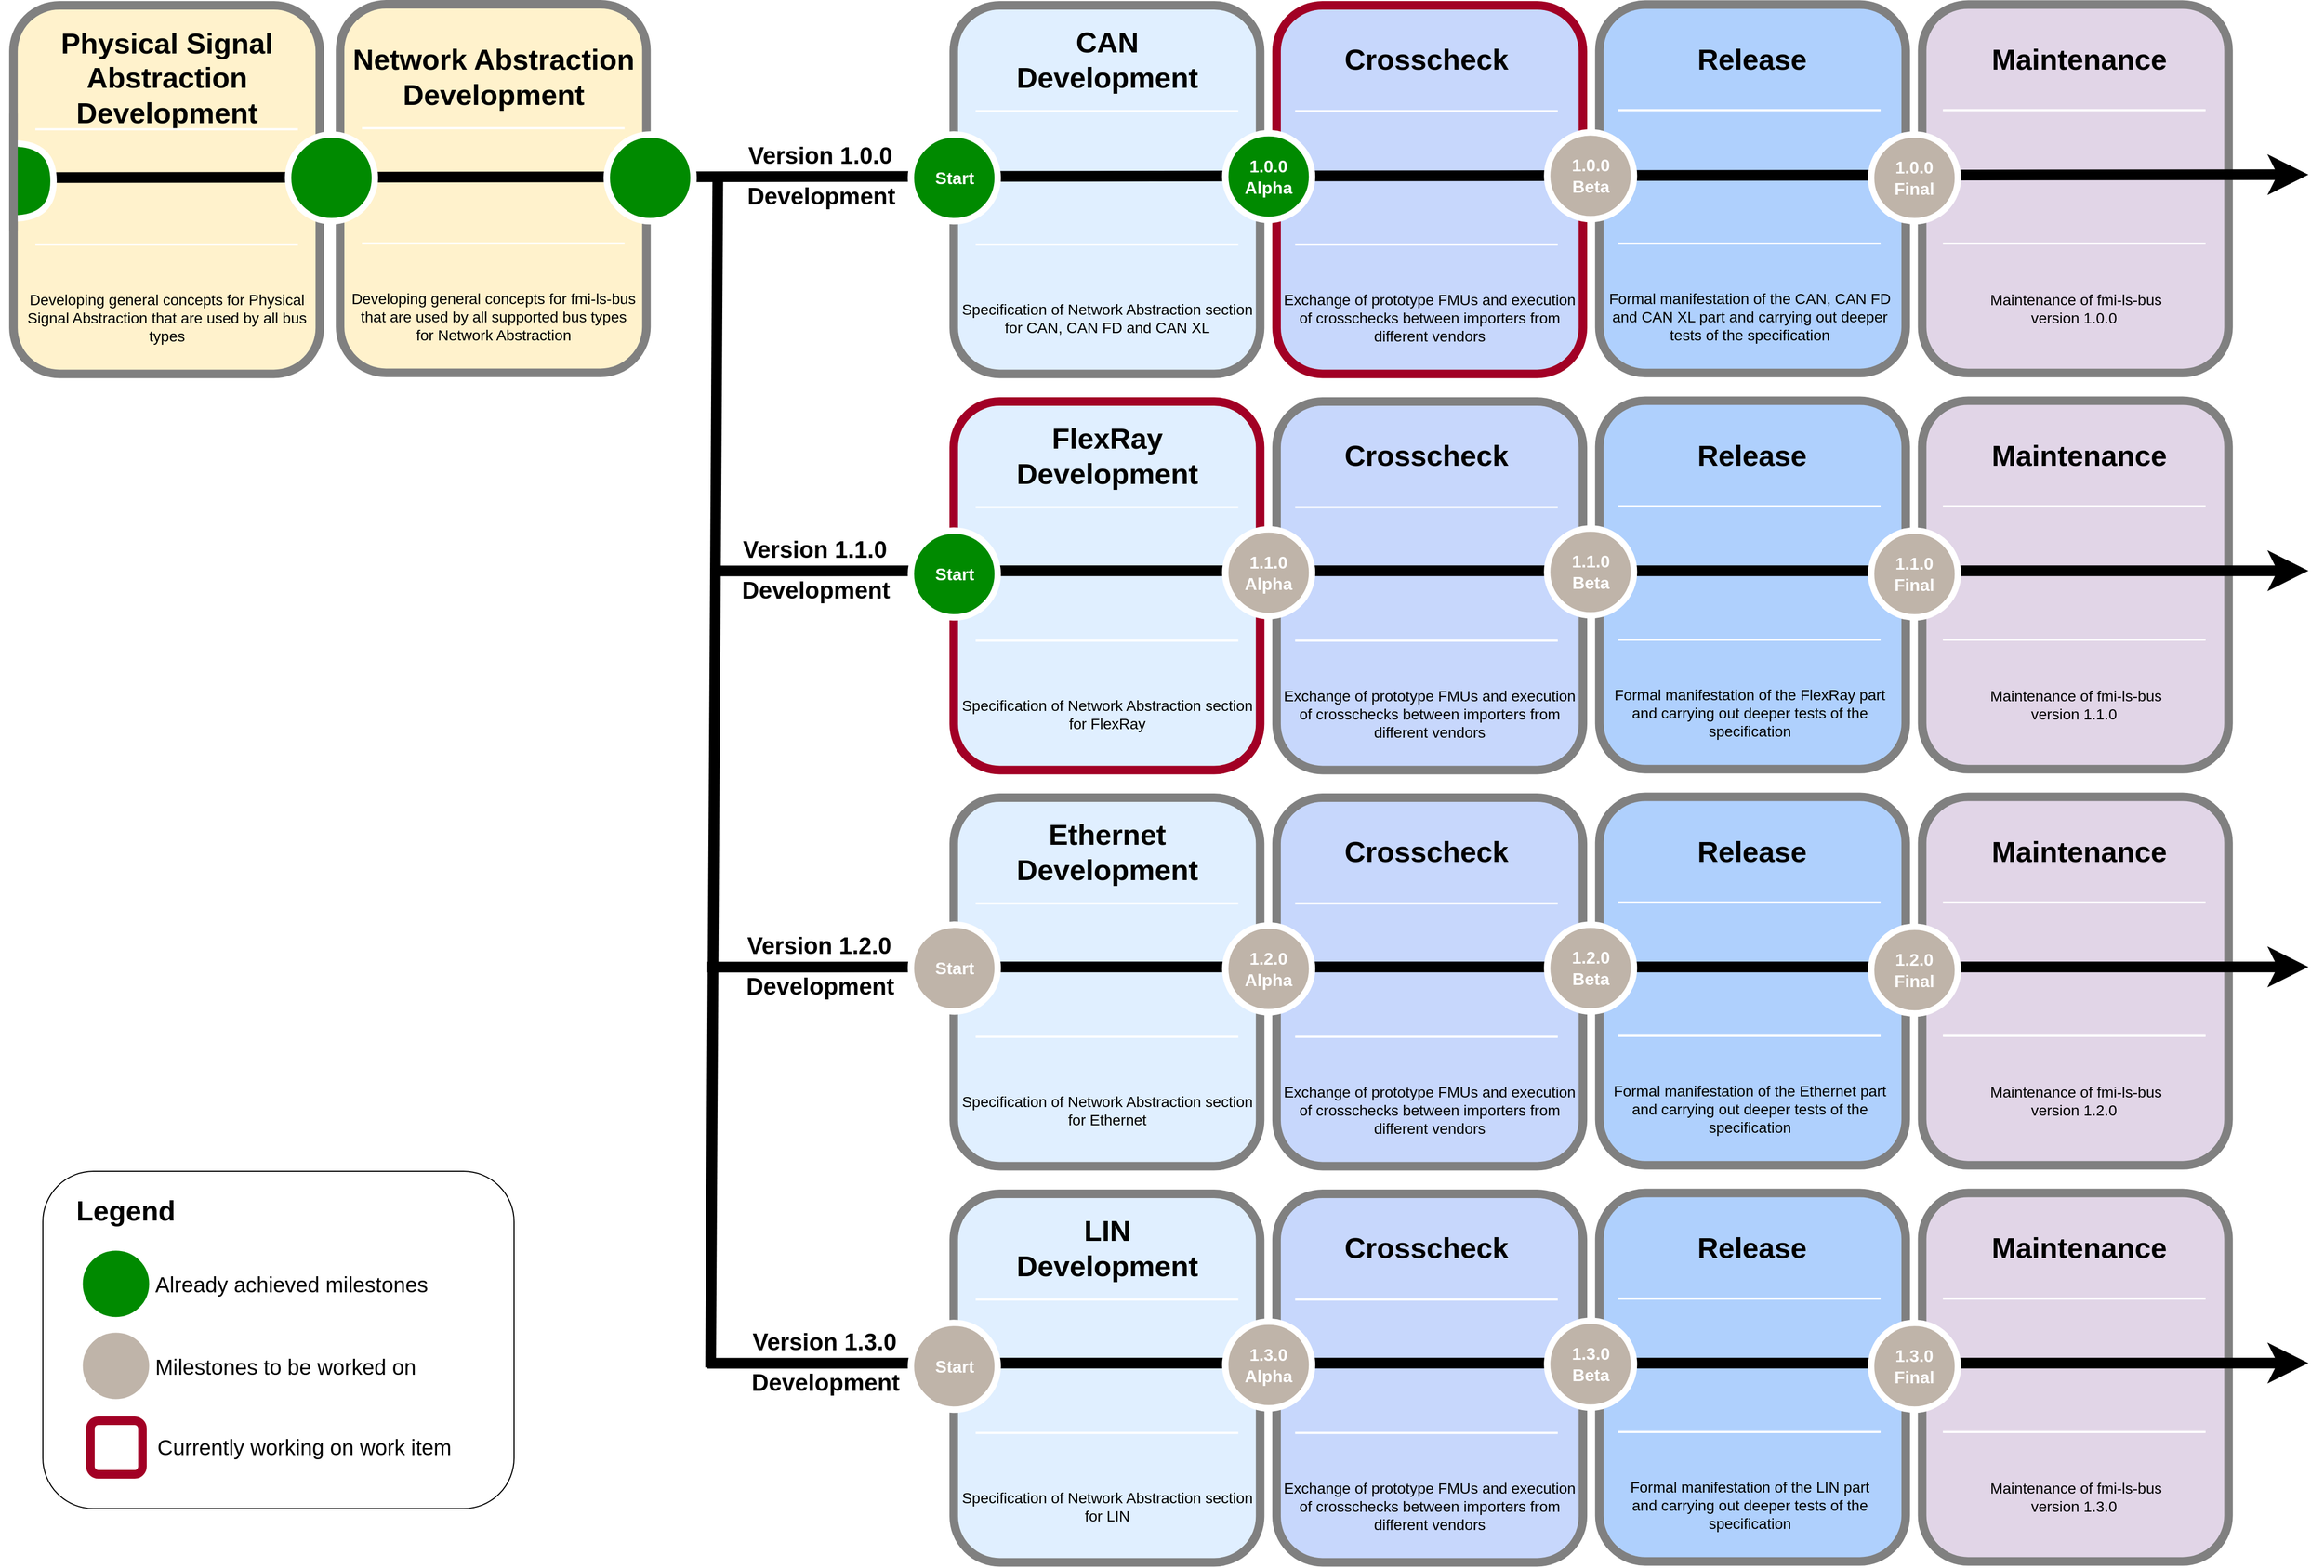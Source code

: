 <mxfile version="24.4.9" type="device">
  <diagram name="Page-1" id="12e1b939-464a-85fe-373e-61e167be1490">
    <mxGraphModel dx="4374" dy="-1969" grid="1" gridSize="10" guides="1" tooltips="1" connect="1" arrows="1" fold="1" page="1" pageScale="1.5" pageWidth="1169" pageHeight="826" background="none" math="0" shadow="0">
      <root>
        <mxCell id="0" />
        <mxCell id="1" parent="0" />
        <mxCell id="0wXpgQOcifH-zRp5SmHq-399" value="" style="endArrow=none;html=1;rounded=0;strokeWidth=10;endFill=0;" parent="1" edge="1">
          <mxGeometry relative="1" as="geometry">
            <mxPoint x="-1206.45" y="4133.2" as="sourcePoint" />
            <mxPoint x="-1199.76" y="3023.2" as="targetPoint" />
          </mxGeometry>
        </mxCell>
        <mxCell id="0wXpgQOcifH-zRp5SmHq-400" value="" style="whiteSpace=wrap;html=1;rounded=1;shadow=0;strokeWidth=8;fontSize=20;align=center;fillColor=#FFF2CC;strokeColor=#808080;container=0;" parent="1" vertex="1">
          <mxGeometry x="-1552.452" y="2860.0" width="286.085" height="344.2" as="geometry" />
        </mxCell>
        <mxCell id="0wXpgQOcifH-zRp5SmHq-401" value="Network Abstraction&lt;br&gt;Development" style="text;html=1;strokeColor=none;fillColor=none;align=center;verticalAlign=middle;whiteSpace=wrap;rounded=0;shadow=0;fontSize=27;fontColor=#000000;fontStyle=1;container=0;" parent="1" vertex="1">
          <mxGeometry x="-1552.452" y="2893.012" width="286.087" height="70.807" as="geometry" />
        </mxCell>
        <mxCell id="0wXpgQOcifH-zRp5SmHq-402" value="Developing general concepts for fmi-ls-bus that are used by all supported bus types for&amp;nbsp;Network Abstraction" style="text;html=1;strokeColor=none;fillColor=none;align=center;verticalAlign=middle;whiteSpace=wrap;rounded=0;shadow=0;fontSize=14;fontColor=#000000;container=0;" parent="1" vertex="1">
          <mxGeometry x="-1552.452" y="3116.149" width="286.085" height="72.042" as="geometry" />
        </mxCell>
        <mxCell id="0wXpgQOcifH-zRp5SmHq-403" value="" style="line;strokeWidth=2;html=1;rounded=0;shadow=0;fontSize=27;align=center;fillColor=none;strokeColor=#FFFFFF;container=0;" parent="1" vertex="1">
          <mxGeometry x="-1532.017" y="2971.704" width="245.216" height="8.005" as="geometry" />
        </mxCell>
        <mxCell id="0wXpgQOcifH-zRp5SmHq-404" value="" style="line;strokeWidth=2;html=1;rounded=0;shadow=0;fontSize=27;align=center;fillColor=none;strokeColor=#FFFFFF;container=0;" parent="1" vertex="1">
          <mxGeometry x="-1532.017" y="3079.33" width="245.216" height="8.005" as="geometry" />
        </mxCell>
        <mxCell id="0wXpgQOcifH-zRp5SmHq-492" value="" style="group" parent="1" vertex="1" connectable="0">
          <mxGeometry x="-1183.45" y="2987.2" width="160" height="68" as="geometry" />
        </mxCell>
        <mxCell id="0wXpgQOcifH-zRp5SmHq-493" value="Version 1.0.0" style="text;html=1;align=center;verticalAlign=middle;whiteSpace=wrap;rounded=0;fontSize=22;fontStyle=1" parent="0wXpgQOcifH-zRp5SmHq-492" vertex="1">
          <mxGeometry x="-0.5" width="160" height="30" as="geometry" />
        </mxCell>
        <mxCell id="0wXpgQOcifH-zRp5SmHq-494" value="Development" style="text;html=1;align=center;verticalAlign=middle;whiteSpace=wrap;rounded=0;fontSize=22;fontStyle=1" parent="0wXpgQOcifH-zRp5SmHq-492" vertex="1">
          <mxGeometry y="38" width="160" height="30" as="geometry" />
        </mxCell>
        <mxCell id="0wXpgQOcifH-zRp5SmHq-495" value="" style="group" parent="1" vertex="1" connectable="0">
          <mxGeometry x="-1185.45" y="4095.2" width="160" height="68" as="geometry" />
        </mxCell>
        <mxCell id="0wXpgQOcifH-zRp5SmHq-496" value="Version 1.3.0" style="text;html=1;align=center;verticalAlign=middle;whiteSpace=wrap;rounded=0;fontSize=22;fontStyle=1" parent="0wXpgQOcifH-zRp5SmHq-495" vertex="1">
          <mxGeometry x="5" width="160" height="30" as="geometry" />
        </mxCell>
        <mxCell id="0wXpgQOcifH-zRp5SmHq-497" value="Development" style="text;html=1;align=center;verticalAlign=middle;whiteSpace=wrap;rounded=0;fontSize=22;fontStyle=1" parent="0wXpgQOcifH-zRp5SmHq-495" vertex="1">
          <mxGeometry x="6" y="38" width="160" height="30" as="geometry" />
        </mxCell>
        <mxCell id="0wXpgQOcifH-zRp5SmHq-498" value="" style="whiteSpace=wrap;html=1;rounded=1;shadow=0;strokeWidth=8;fontSize=20;align=center;fillColor=#FFF2CC;strokeColor=#808080;container=0;" parent="1" vertex="1">
          <mxGeometry x="-1857.452" y="2861.0" width="286.085" height="344.2" as="geometry" />
        </mxCell>
        <mxCell id="0wXpgQOcifH-zRp5SmHq-499" value="Physical Signal Abstraction Development" style="text;html=1;strokeColor=none;fillColor=none;align=center;verticalAlign=middle;whiteSpace=wrap;rounded=0;shadow=0;fontSize=27;fontColor=#000000;fontStyle=1;container=0;" parent="1" vertex="1">
          <mxGeometry x="-1857.452" y="2894.012" width="286.087" height="70.807" as="geometry" />
        </mxCell>
        <mxCell id="0wXpgQOcifH-zRp5SmHq-500" value="Developing general concepts for Physical Signal Abstraction that are used by all bus types" style="text;html=1;strokeColor=none;fillColor=none;align=center;verticalAlign=middle;whiteSpace=wrap;rounded=0;shadow=0;fontSize=14;fontColor=#000000;container=0;" parent="1" vertex="1">
          <mxGeometry x="-1857.452" y="3117.149" width="286.085" height="72.042" as="geometry" />
        </mxCell>
        <mxCell id="0wXpgQOcifH-zRp5SmHq-501" value="" style="line;strokeWidth=2;html=1;rounded=0;shadow=0;fontSize=27;align=center;fillColor=none;strokeColor=#FFFFFF;container=0;" parent="1" vertex="1">
          <mxGeometry x="-1837.017" y="2972.704" width="245.216" height="8.005" as="geometry" />
        </mxCell>
        <mxCell id="0wXpgQOcifH-zRp5SmHq-502" value="" style="line;strokeWidth=2;html=1;rounded=0;shadow=0;fontSize=27;align=center;fillColor=none;strokeColor=#FFFFFF;container=0;" parent="1" vertex="1">
          <mxGeometry x="-1837.017" y="3080.33" width="245.216" height="8.005" as="geometry" />
        </mxCell>
        <mxCell id="0wXpgQOcifH-zRp5SmHq-504" value="" style="whiteSpace=wrap;html=1;rounded=1;shadow=0;strokeWidth=8;fontSize=20;align=center;fillColor=#afd0fd;strokeColor=#808080;container=0;" parent="1" vertex="1">
          <mxGeometry x="-376.631" y="2860.2" width="286.085" height="344.2" as="geometry" />
        </mxCell>
        <mxCell id="0wXpgQOcifH-zRp5SmHq-505" value="" style="whiteSpace=wrap;html=1;rounded=1;shadow=0;strokeWidth=8;fontSize=20;align=center;fillColor=#C7D7FC;strokeColor=#A20025;container=0;" parent="1" vertex="1">
          <mxGeometry x="-678.041" y="2861.0" width="286.085" height="344.2" as="geometry" />
        </mxCell>
        <mxCell id="0wXpgQOcifH-zRp5SmHq-506" value="" style="whiteSpace=wrap;html=1;rounded=1;shadow=0;strokeWidth=8;fontSize=20;align=center;fillColor=#e0efff;strokeColor=#808080;container=0;" parent="1" vertex="1">
          <mxGeometry x="-979.452" y="2861.0" width="286.085" height="344.2" as="geometry" />
        </mxCell>
        <mxCell id="0wXpgQOcifH-zRp5SmHq-507" value="CAN&lt;br&gt;Development" style="text;html=1;strokeColor=none;fillColor=none;align=center;verticalAlign=middle;whiteSpace=wrap;rounded=0;shadow=0;fontSize=27;fontColor=#000000;fontStyle=1;container=0;" parent="1" vertex="1">
          <mxGeometry x="-979.452" y="2877.012" width="286.087" height="70.807" as="geometry" />
        </mxCell>
        <mxCell id="0wXpgQOcifH-zRp5SmHq-508" value="Specification of Network Abstraction section&lt;br&gt;for CAN, CAN FD and CAN XL" style="text;html=1;strokeColor=none;fillColor=none;align=center;verticalAlign=middle;whiteSpace=wrap;rounded=0;shadow=0;fontSize=14;fontColor=#000000;container=0;" parent="1" vertex="1">
          <mxGeometry x="-979.452" y="3117.149" width="286.085" height="72.042" as="geometry" />
        </mxCell>
        <mxCell id="0wXpgQOcifH-zRp5SmHq-509" value="" style="line;strokeWidth=2;html=1;rounded=0;shadow=0;fontSize=27;align=center;fillColor=none;strokeColor=#FFFFFF;container=0;" parent="1" vertex="1">
          <mxGeometry x="-959.018" y="2955.704" width="245.216" height="8.005" as="geometry" />
        </mxCell>
        <mxCell id="0wXpgQOcifH-zRp5SmHq-510" value="" style="line;strokeWidth=2;html=1;rounded=0;shadow=0;fontSize=27;align=center;fillColor=none;strokeColor=#FFFFFF;container=0;" parent="1" vertex="1">
          <mxGeometry x="-959.018" y="3080.33" width="245.216" height="8.005" as="geometry" />
        </mxCell>
        <mxCell id="0wXpgQOcifH-zRp5SmHq-511" value="Crosscheck" style="text;html=1;strokeColor=none;fillColor=none;align=center;verticalAlign=middle;whiteSpace=wrap;rounded=0;shadow=0;fontSize=27;fontColor=#000000;fontStyle=1;container=0;" parent="1" vertex="1">
          <mxGeometry x="-681.11" y="2877.012" width="286.087" height="70.807" as="geometry" />
        </mxCell>
        <mxCell id="0wXpgQOcifH-zRp5SmHq-512" value="Exchange of prototype FMUs and execution of crosschecks between importers from different vendors" style="text;html=1;strokeColor=none;fillColor=none;align=center;verticalAlign=middle;whiteSpace=wrap;rounded=0;shadow=0;fontSize=14;fontColor=#000000;container=0;" parent="1" vertex="1">
          <mxGeometry x="-678.085" y="3117.149" width="286.085" height="72.042" as="geometry" />
        </mxCell>
        <mxCell id="0wXpgQOcifH-zRp5SmHq-513" value="" style="line;strokeWidth=2;html=1;rounded=0;shadow=0;fontSize=27;align=center;fillColor=none;strokeColor=#FFFFFF;container=0;" parent="1" vertex="1">
          <mxGeometry x="-660.672" y="2955.704" width="245.216" height="8.005" as="geometry" />
        </mxCell>
        <mxCell id="0wXpgQOcifH-zRp5SmHq-514" value="" style="line;strokeWidth=2;html=1;rounded=0;shadow=0;fontSize=27;align=center;fillColor=none;strokeColor=#FFFFFF;container=0;" parent="1" vertex="1">
          <mxGeometry x="-660.672" y="3080.33" width="245.216" height="8.005" as="geometry" />
        </mxCell>
        <mxCell id="0wXpgQOcifH-zRp5SmHq-515" value="Release" style="text;html=1;strokeColor=none;fillColor=none;align=center;verticalAlign=middle;whiteSpace=wrap;rounded=0;shadow=0;fontSize=27;fontColor=#000000;fontStyle=1;container=0;" parent="1" vertex="1">
          <mxGeometry x="-376.634" y="2876.212" width="286.087" height="71.607" as="geometry" />
        </mxCell>
        <mxCell id="0wXpgQOcifH-zRp5SmHq-516" value="Formal manifestation of the CAN, CAN FD and CAN XL part and carrying out deeper tests of the specification" style="text;html=1;strokeColor=none;fillColor=none;align=center;verticalAlign=middle;whiteSpace=wrap;rounded=0;shadow=0;fontSize=14;fontColor=#000000;container=0;" parent="1" vertex="1">
          <mxGeometry x="-378.674" y="3116.348" width="286.085" height="72.042" as="geometry" />
        </mxCell>
        <mxCell id="0wXpgQOcifH-zRp5SmHq-517" value="" style="line;strokeWidth=2;html=1;rounded=0;shadow=0;fontSize=27;align=center;fillColor=none;strokeColor=#FFFFFF;container=0;" parent="1" vertex="1">
          <mxGeometry x="-359.261" y="2954.904" width="245.216" height="8.005" as="geometry" />
        </mxCell>
        <mxCell id="0wXpgQOcifH-zRp5SmHq-518" value="" style="line;strokeWidth=2;html=1;rounded=0;shadow=0;fontSize=27;align=center;fillColor=none;strokeColor=#FFFFFF;container=0;" parent="1" vertex="1">
          <mxGeometry x="-359.261" y="3079.53" width="245.216" height="8.005" as="geometry" />
        </mxCell>
        <mxCell id="0wXpgQOcifH-zRp5SmHq-519" value="Maintenance of fmi-ls-bus version 1.0.0&amp;nbsp;" style="text;html=1;strokeColor=none;fillColor=none;align=center;verticalAlign=middle;whiteSpace=wrap;rounded=0;shadow=0;fontSize=14;fontColor=#000000;container=0;" parent="1" vertex="1">
          <mxGeometry x="1.787" y="3117.149" width="71.638" height="72.042" as="geometry" />
        </mxCell>
        <mxCell id="0wXpgQOcifH-zRp5SmHq-520" value="" style="whiteSpace=wrap;html=1;rounded=1;shadow=0;strokeWidth=8;fontSize=20;align=center;fillColor=#e1d5e7;strokeColor=#808080;container=0;" parent="1" vertex="1">
          <mxGeometry x="-75.22" y="2860.2" width="286.085" height="344.2" as="geometry" />
        </mxCell>
        <mxCell id="0wXpgQOcifH-zRp5SmHq-521" value="Maintenance" style="text;html=1;strokeColor=none;fillColor=none;align=center;verticalAlign=middle;whiteSpace=wrap;rounded=0;shadow=0;fontSize=27;fontColor=#000000;fontStyle=1;container=0;" parent="1" vertex="1">
          <mxGeometry x="23.544" y="2876.212" width="95.362" height="71.607" as="geometry" />
        </mxCell>
        <mxCell id="0wXpgQOcifH-zRp5SmHq-522" value="" style="line;strokeWidth=2;html=1;rounded=0;shadow=0;fontSize=27;align=center;fillColor=none;strokeColor=#FFFFFF;container=0;" parent="1" vertex="1">
          <mxGeometry x="-55.807" y="2954.904" width="245.216" height="8.005" as="geometry" />
        </mxCell>
        <mxCell id="0wXpgQOcifH-zRp5SmHq-523" value="" style="line;strokeWidth=2;html=1;rounded=0;shadow=0;fontSize=27;align=center;fillColor=none;strokeColor=#FFFFFF;container=0;" parent="1" vertex="1">
          <mxGeometry x="-55.807" y="3079.53" width="245.216" height="8.005" as="geometry" />
        </mxCell>
        <mxCell id="0wXpgQOcifH-zRp5SmHq-524" value="Maintenance of fmi-ls-bus &lt;br&gt;version 1.0.0&amp;nbsp;" style="text;html=1;strokeColor=none;fillColor=none;align=center;verticalAlign=middle;whiteSpace=wrap;rounded=0;shadow=0;fontSize=14;fontColor=#000000;container=0;" parent="1" vertex="1">
          <mxGeometry x="-65.002" y="3108.344" width="266.969" height="72.042" as="geometry" />
        </mxCell>
        <mxCell id="0wXpgQOcifH-zRp5SmHq-525" value="" style="endArrow=classic;html=1;rounded=0;strokeWidth=10;exitX=0.007;exitY=0.456;exitDx=0;exitDy=0;exitPerimeter=0;" parent="1" source="0wXpgQOcifH-zRp5SmHq-534" edge="1">
          <mxGeometry relative="1" as="geometry">
            <mxPoint x="-1236.95" y="3019.081" as="sourcePoint" />
            <mxPoint x="285.43" y="3019.081" as="targetPoint" />
          </mxGeometry>
        </mxCell>
        <mxCell id="0wXpgQOcifH-zRp5SmHq-526" value="1.0.0&lt;br style=&quot;font-size: 16px;&quot;&gt;Beta" style="ellipse;whiteSpace=wrap;html=1;rounded=0;shadow=0;strokeWidth=6;fontSize=16;align=center;fillColor=#BFB4A9;strokeColor=#FFFFFF;fontColor=#FFFFFF;gradientColor=none;fontStyle=1;container=0;" parent="1" vertex="1">
          <mxGeometry x="-425.38" y="2979.68" width="81.048" height="81.048" as="geometry" />
        </mxCell>
        <mxCell id="0wXpgQOcifH-zRp5SmHq-527" value="1.0.0&lt;br style=&quot;font-size: 16px;&quot;&gt;Alpha" style="ellipse;whiteSpace=wrap;html=1;rounded=0;shadow=0;strokeWidth=6;fontSize=16;align=center;fillColor=#008A00;strokeColor=#FFFFFF;fontColor=#ffffff;fontStyle=1;container=0;" parent="1" vertex="1">
          <mxGeometry x="-725.927" y="2980.359" width="81.048" height="81.048" as="geometry" />
        </mxCell>
        <mxCell id="0wXpgQOcifH-zRp5SmHq-528" value="1.0.0&lt;br style=&quot;font-size: 16px;&quot;&gt;Final" style="ellipse;whiteSpace=wrap;html=1;rounded=0;shadow=0;strokeWidth=6;fontSize=16;align=center;fillColor=#BFB4A9;strokeColor=#FFFFFF;fontColor=#FFFFFF;gradientColor=none;fontStyle=1;container=0;" parent="1" vertex="1">
          <mxGeometry x="-122.874" y="2981.576" width="81.048" height="81.048" as="geometry" />
        </mxCell>
        <mxCell id="0wXpgQOcifH-zRp5SmHq-529" value="" style="ellipse;whiteSpace=wrap;html=1;rounded=0;shadow=0;strokeWidth=6;fontSize=14;align=center;fillColor=#008A00;strokeColor=#FFFFFF;fontColor=#FFFFFF;container=0;" parent="1" vertex="1">
          <mxGeometry x="-1303.45" y="2981.575" width="81.048" height="81.048" as="geometry" />
        </mxCell>
        <mxCell id="0wXpgQOcifH-zRp5SmHq-530" value="Start" style="ellipse;whiteSpace=wrap;html=1;rounded=0;shadow=0;strokeWidth=6;fontSize=16;align=center;fillColor=#008A00;strokeColor=#FFFFFF;fontColor=#FFFFFF;container=0;fontStyle=1" parent="1" vertex="1">
          <mxGeometry x="-1019.45" y="2981.575" width="81.048" height="81.048" as="geometry" />
        </mxCell>
        <mxCell id="0wXpgQOcifH-zRp5SmHq-406" value="" style="whiteSpace=wrap;html=1;rounded=1;shadow=0;strokeWidth=8;fontSize=20;align=center;fillColor=#afd0fd;strokeColor=#808080;container=0;" parent="1" vertex="1">
          <mxGeometry x="-376.631" y="3230.2" width="286.085" height="344.2" as="geometry" />
        </mxCell>
        <mxCell id="0wXpgQOcifH-zRp5SmHq-407" value="" style="whiteSpace=wrap;html=1;rounded=1;shadow=0;strokeWidth=8;fontSize=20;align=center;fillColor=#C7D7FC;strokeColor=#808080;container=0;" parent="1" vertex="1">
          <mxGeometry x="-678.041" y="3231.0" width="286.085" height="344.2" as="geometry" />
        </mxCell>
        <mxCell id="0wXpgQOcifH-zRp5SmHq-408" value="" style="whiteSpace=wrap;html=1;rounded=1;shadow=0;strokeWidth=8;fontSize=20;align=center;fillColor=#e0efff;strokeColor=#A20025;container=0;" parent="1" vertex="1">
          <mxGeometry x="-979.452" y="3231.0" width="286.085" height="344.2" as="geometry" />
        </mxCell>
        <mxCell id="0wXpgQOcifH-zRp5SmHq-409" value="FlexRay&lt;br&gt;Development" style="text;html=1;strokeColor=none;fillColor=none;align=center;verticalAlign=middle;whiteSpace=wrap;rounded=0;shadow=0;fontSize=27;fontColor=#000000;fontStyle=1;container=0;" parent="1" vertex="1">
          <mxGeometry x="-979.452" y="3247.012" width="286.087" height="70.807" as="geometry" />
        </mxCell>
        <mxCell id="0wXpgQOcifH-zRp5SmHq-410" value="Specification of Network Abstraction section&lt;br&gt;for FlexRay" style="text;html=1;strokeColor=none;fillColor=none;align=center;verticalAlign=middle;whiteSpace=wrap;rounded=0;shadow=0;fontSize=14;fontColor=#000000;container=0;" parent="1" vertex="1">
          <mxGeometry x="-979.452" y="3487.149" width="286.085" height="72.042" as="geometry" />
        </mxCell>
        <mxCell id="0wXpgQOcifH-zRp5SmHq-411" value="" style="line;strokeWidth=2;html=1;rounded=0;shadow=0;fontSize=27;align=center;fillColor=none;strokeColor=#FFFFFF;container=0;" parent="1" vertex="1">
          <mxGeometry x="-959.018" y="3325.704" width="245.216" height="8.005" as="geometry" />
        </mxCell>
        <mxCell id="0wXpgQOcifH-zRp5SmHq-412" value="" style="line;strokeWidth=2;html=1;rounded=0;shadow=0;fontSize=27;align=center;fillColor=none;strokeColor=#FFFFFF;container=0;" parent="1" vertex="1">
          <mxGeometry x="-959.018" y="3450.33" width="245.216" height="8.005" as="geometry" />
        </mxCell>
        <mxCell id="0wXpgQOcifH-zRp5SmHq-413" value="Crosscheck" style="text;html=1;strokeColor=none;fillColor=none;align=center;verticalAlign=middle;whiteSpace=wrap;rounded=0;shadow=0;fontSize=27;fontColor=#000000;fontStyle=1;container=0;" parent="1" vertex="1">
          <mxGeometry x="-681.11" y="3247.012" width="286.087" height="70.807" as="geometry" />
        </mxCell>
        <mxCell id="0wXpgQOcifH-zRp5SmHq-414" value="Exchange of prototype FMUs and execution of crosschecks between importers from different vendors" style="text;html=1;strokeColor=none;fillColor=none;align=center;verticalAlign=middle;whiteSpace=wrap;rounded=0;shadow=0;fontSize=14;fontColor=#000000;container=0;" parent="1" vertex="1">
          <mxGeometry x="-678.085" y="3487.149" width="286.085" height="72.042" as="geometry" />
        </mxCell>
        <mxCell id="0wXpgQOcifH-zRp5SmHq-415" value="" style="line;strokeWidth=2;html=1;rounded=0;shadow=0;fontSize=27;align=center;fillColor=none;strokeColor=#FFFFFF;container=0;" parent="1" vertex="1">
          <mxGeometry x="-660.672" y="3325.704" width="245.216" height="8.005" as="geometry" />
        </mxCell>
        <mxCell id="0wXpgQOcifH-zRp5SmHq-416" value="" style="line;strokeWidth=2;html=1;rounded=0;shadow=0;fontSize=27;align=center;fillColor=none;strokeColor=#FFFFFF;container=0;" parent="1" vertex="1">
          <mxGeometry x="-660.672" y="3450.33" width="245.216" height="8.005" as="geometry" />
        </mxCell>
        <mxCell id="0wXpgQOcifH-zRp5SmHq-417" value="Release" style="text;html=1;strokeColor=none;fillColor=none;align=center;verticalAlign=middle;whiteSpace=wrap;rounded=0;shadow=0;fontSize=27;fontColor=#000000;fontStyle=1;container=0;" parent="1" vertex="1">
          <mxGeometry x="-376.634" y="3246.212" width="286.087" height="71.607" as="geometry" />
        </mxCell>
        <mxCell id="0wXpgQOcifH-zRp5SmHq-418" value="Formal manifestation of the FlexRay part&lt;br&gt;and carrying out deeper tests of the specification" style="text;html=1;strokeColor=none;fillColor=none;align=center;verticalAlign=middle;whiteSpace=wrap;rounded=0;shadow=0;fontSize=14;fontColor=#000000;container=0;" parent="1" vertex="1">
          <mxGeometry x="-378.674" y="3486.348" width="286.085" height="72.042" as="geometry" />
        </mxCell>
        <mxCell id="0wXpgQOcifH-zRp5SmHq-419" value="" style="line;strokeWidth=2;html=1;rounded=0;shadow=0;fontSize=27;align=center;fillColor=none;strokeColor=#FFFFFF;container=0;" parent="1" vertex="1">
          <mxGeometry x="-359.261" y="3324.904" width="245.216" height="8.005" as="geometry" />
        </mxCell>
        <mxCell id="0wXpgQOcifH-zRp5SmHq-420" value="" style="line;strokeWidth=2;html=1;rounded=0;shadow=0;fontSize=27;align=center;fillColor=none;strokeColor=#FFFFFF;container=0;" parent="1" vertex="1">
          <mxGeometry x="-359.261" y="3449.53" width="245.216" height="8.005" as="geometry" />
        </mxCell>
        <mxCell id="0wXpgQOcifH-zRp5SmHq-421" value="Maintenance of fmi-ls-bus version 1.0.0&amp;nbsp;" style="text;html=1;strokeColor=none;fillColor=none;align=center;verticalAlign=middle;whiteSpace=wrap;rounded=0;shadow=0;fontSize=14;fontColor=#000000;container=0;" parent="1" vertex="1">
          <mxGeometry x="1.787" y="3487.149" width="71.638" height="72.042" as="geometry" />
        </mxCell>
        <mxCell id="0wXpgQOcifH-zRp5SmHq-422" value="" style="whiteSpace=wrap;html=1;rounded=1;shadow=0;strokeWidth=8;fontSize=20;align=center;fillColor=#e1d5e7;strokeColor=#808080;container=0;" parent="1" vertex="1">
          <mxGeometry x="-75.22" y="3230.2" width="286.085" height="344.2" as="geometry" />
        </mxCell>
        <mxCell id="0wXpgQOcifH-zRp5SmHq-423" value="Maintenance" style="text;html=1;strokeColor=none;fillColor=none;align=center;verticalAlign=middle;whiteSpace=wrap;rounded=0;shadow=0;fontSize=27;fontColor=#000000;fontStyle=1;container=0;" parent="1" vertex="1">
          <mxGeometry x="23.544" y="3246.212" width="95.362" height="71.607" as="geometry" />
        </mxCell>
        <mxCell id="0wXpgQOcifH-zRp5SmHq-424" value="" style="line;strokeWidth=2;html=1;rounded=0;shadow=0;fontSize=27;align=center;fillColor=none;strokeColor=#FFFFFF;container=0;" parent="1" vertex="1">
          <mxGeometry x="-55.807" y="3324.904" width="245.216" height="8.005" as="geometry" />
        </mxCell>
        <mxCell id="0wXpgQOcifH-zRp5SmHq-425" value="" style="line;strokeWidth=2;html=1;rounded=0;shadow=0;fontSize=27;align=center;fillColor=none;strokeColor=#FFFFFF;container=0;" parent="1" vertex="1">
          <mxGeometry x="-55.807" y="3449.53" width="245.216" height="8.005" as="geometry" />
        </mxCell>
        <mxCell id="0wXpgQOcifH-zRp5SmHq-426" value="Maintenance of fmi-ls-bus &lt;br&gt;version 1.1.0&amp;nbsp;" style="text;html=1;strokeColor=none;fillColor=none;align=center;verticalAlign=middle;whiteSpace=wrap;rounded=0;shadow=0;fontSize=14;fontColor=#000000;container=0;" parent="1" vertex="1">
          <mxGeometry x="-65.002" y="3478.344" width="266.969" height="72.042" as="geometry" />
        </mxCell>
        <mxCell id="0wXpgQOcifH-zRp5SmHq-427" value="" style="endArrow=classic;html=1;rounded=0;strokeWidth=10;" parent="1" edge="1">
          <mxGeometry relative="1" as="geometry">
            <mxPoint x="-1199.45" y="3389.2" as="sourcePoint" />
            <mxPoint x="285.43" y="3389.081" as="targetPoint" />
          </mxGeometry>
        </mxCell>
        <mxCell id="0wXpgQOcifH-zRp5SmHq-428" value="1.1.0&lt;br style=&quot;font-size: 16px;&quot;&gt;Beta" style="ellipse;whiteSpace=wrap;html=1;rounded=0;shadow=0;strokeWidth=6;fontSize=16;align=center;fillColor=#BFB4A9;strokeColor=#FFFFFF;fontColor=#FFFFFF;gradientColor=none;fontStyle=1;container=0;" parent="1" vertex="1">
          <mxGeometry x="-425.38" y="3349.68" width="81.048" height="81.048" as="geometry" />
        </mxCell>
        <mxCell id="0wXpgQOcifH-zRp5SmHq-429" value="1.1.0&lt;br style=&quot;font-size: 16px;&quot;&gt;Alpha" style="ellipse;whiteSpace=wrap;html=1;rounded=0;shadow=0;strokeWidth=6;fontSize=16;align=center;fillColor=#BFB4A9;strokeColor=#FFFFFF;fontColor=#ffffff;fontStyle=1;container=0;" parent="1" vertex="1">
          <mxGeometry x="-725.927" y="3350.359" width="81.048" height="81.048" as="geometry" />
        </mxCell>
        <mxCell id="0wXpgQOcifH-zRp5SmHq-430" value="1.1.0&lt;br style=&quot;font-size: 16px;&quot;&gt;Final" style="ellipse;whiteSpace=wrap;html=1;rounded=0;shadow=0;strokeWidth=6;fontSize=16;align=center;fillColor=#BFB4A9;strokeColor=#FFFFFF;fontColor=#FFFFFF;gradientColor=none;fontStyle=1;container=0;" parent="1" vertex="1">
          <mxGeometry x="-122.874" y="3351.576" width="81.048" height="81.048" as="geometry" />
        </mxCell>
        <mxCell id="0wXpgQOcifH-zRp5SmHq-431" value="Start" style="ellipse;whiteSpace=wrap;html=1;rounded=0;shadow=0;strokeWidth=6;fontSize=16;align=center;fillColor=#008A00;strokeColor=#FFFFFF;fontColor=#FFFFFF;container=0;fontStyle=1" parent="1" vertex="1">
          <mxGeometry x="-1019.45" y="3351.575" width="81.048" height="81.048" as="geometry" />
        </mxCell>
        <mxCell id="0wXpgQOcifH-zRp5SmHq-432" value="" style="group" parent="1" vertex="1" connectable="0">
          <mxGeometry x="-1190.45" y="3354.68" width="160" height="68" as="geometry" />
        </mxCell>
        <mxCell id="0wXpgQOcifH-zRp5SmHq-433" value="Version 1.1.0" style="text;html=1;align=center;verticalAlign=middle;whiteSpace=wrap;rounded=0;fontSize=22;fontStyle=1" parent="0wXpgQOcifH-zRp5SmHq-432" vertex="1">
          <mxGeometry x="1" width="160" height="30" as="geometry" />
        </mxCell>
        <mxCell id="0wXpgQOcifH-zRp5SmHq-434" value="Development" style="text;html=1;align=center;verticalAlign=middle;whiteSpace=wrap;rounded=0;fontSize=22;fontStyle=1" parent="0wXpgQOcifH-zRp5SmHq-432" vertex="1">
          <mxGeometry x="2" y="38" width="160" height="30" as="geometry" />
        </mxCell>
        <mxCell id="0wXpgQOcifH-zRp5SmHq-436" value="" style="whiteSpace=wrap;html=1;rounded=1;shadow=0;strokeWidth=8;fontSize=20;align=center;fillColor=#afd0fd;strokeColor=#808080;container=0;" parent="1" vertex="1">
          <mxGeometry x="-376.631" y="3600.2" width="286.085" height="344.2" as="geometry" />
        </mxCell>
        <mxCell id="0wXpgQOcifH-zRp5SmHq-437" value="" style="whiteSpace=wrap;html=1;rounded=1;shadow=0;strokeWidth=8;fontSize=20;align=center;fillColor=#C7D7FC;strokeColor=#808080;container=0;" parent="1" vertex="1">
          <mxGeometry x="-678.041" y="3601.0" width="286.085" height="344.2" as="geometry" />
        </mxCell>
        <mxCell id="0wXpgQOcifH-zRp5SmHq-438" value="" style="whiteSpace=wrap;html=1;rounded=1;shadow=0;strokeWidth=8;fontSize=20;align=center;fillColor=#e0efff;strokeColor=#808080;container=0;" parent="1" vertex="1">
          <mxGeometry x="-979.452" y="3601.0" width="286.085" height="344.2" as="geometry" />
        </mxCell>
        <mxCell id="0wXpgQOcifH-zRp5SmHq-439" value="Ethernet&lt;br&gt;Development" style="text;html=1;strokeColor=none;fillColor=none;align=center;verticalAlign=middle;whiteSpace=wrap;rounded=0;shadow=0;fontSize=27;fontColor=#000000;fontStyle=1;container=0;" parent="1" vertex="1">
          <mxGeometry x="-979.452" y="3617.012" width="286.087" height="70.807" as="geometry" />
        </mxCell>
        <mxCell id="0wXpgQOcifH-zRp5SmHq-440" value="Specification of Network Abstraction section&lt;br&gt;for Ethernet" style="text;html=1;strokeColor=none;fillColor=none;align=center;verticalAlign=middle;whiteSpace=wrap;rounded=0;shadow=0;fontSize=14;fontColor=#000000;container=0;" parent="1" vertex="1">
          <mxGeometry x="-979.452" y="3857.149" width="286.085" height="72.042" as="geometry" />
        </mxCell>
        <mxCell id="0wXpgQOcifH-zRp5SmHq-441" value="" style="line;strokeWidth=2;html=1;rounded=0;shadow=0;fontSize=27;align=center;fillColor=none;strokeColor=#FFFFFF;container=0;" parent="1" vertex="1">
          <mxGeometry x="-959.018" y="3695.704" width="245.216" height="8.005" as="geometry" />
        </mxCell>
        <mxCell id="0wXpgQOcifH-zRp5SmHq-442" value="" style="line;strokeWidth=2;html=1;rounded=0;shadow=0;fontSize=27;align=center;fillColor=none;strokeColor=#FFFFFF;container=0;" parent="1" vertex="1">
          <mxGeometry x="-959.018" y="3820.33" width="245.216" height="8.005" as="geometry" />
        </mxCell>
        <mxCell id="0wXpgQOcifH-zRp5SmHq-443" value="Crosscheck" style="text;html=1;strokeColor=none;fillColor=none;align=center;verticalAlign=middle;whiteSpace=wrap;rounded=0;shadow=0;fontSize=27;fontColor=#000000;fontStyle=1;container=0;" parent="1" vertex="1">
          <mxGeometry x="-681.11" y="3617.012" width="286.087" height="70.807" as="geometry" />
        </mxCell>
        <mxCell id="0wXpgQOcifH-zRp5SmHq-444" value="Exchange of prototype FMUs and execution of crosschecks between importers from different vendors" style="text;html=1;strokeColor=none;fillColor=none;align=center;verticalAlign=middle;whiteSpace=wrap;rounded=0;shadow=0;fontSize=14;fontColor=#000000;container=0;" parent="1" vertex="1">
          <mxGeometry x="-678.085" y="3857.149" width="286.085" height="72.042" as="geometry" />
        </mxCell>
        <mxCell id="0wXpgQOcifH-zRp5SmHq-445" value="" style="line;strokeWidth=2;html=1;rounded=0;shadow=0;fontSize=27;align=center;fillColor=none;strokeColor=#FFFFFF;container=0;" parent="1" vertex="1">
          <mxGeometry x="-660.672" y="3695.704" width="245.216" height="8.005" as="geometry" />
        </mxCell>
        <mxCell id="0wXpgQOcifH-zRp5SmHq-446" value="" style="line;strokeWidth=2;html=1;rounded=0;shadow=0;fontSize=27;align=center;fillColor=none;strokeColor=#FFFFFF;container=0;" parent="1" vertex="1">
          <mxGeometry x="-660.672" y="3820.33" width="245.216" height="8.005" as="geometry" />
        </mxCell>
        <mxCell id="0wXpgQOcifH-zRp5SmHq-447" value="Release" style="text;html=1;strokeColor=none;fillColor=none;align=center;verticalAlign=middle;whiteSpace=wrap;rounded=0;shadow=0;fontSize=27;fontColor=#000000;fontStyle=1;container=0;" parent="1" vertex="1">
          <mxGeometry x="-376.634" y="3616.212" width="286.087" height="71.607" as="geometry" />
        </mxCell>
        <mxCell id="0wXpgQOcifH-zRp5SmHq-448" value="Formal manifestation of the Ethernet part&lt;br&gt;and carrying out deeper tests of the specification" style="text;html=1;strokeColor=none;fillColor=none;align=center;verticalAlign=middle;whiteSpace=wrap;rounded=0;shadow=0;fontSize=14;fontColor=#000000;container=0;" parent="1" vertex="1">
          <mxGeometry x="-378.674" y="3856.348" width="286.085" height="72.042" as="geometry" />
        </mxCell>
        <mxCell id="0wXpgQOcifH-zRp5SmHq-449" value="" style="line;strokeWidth=2;html=1;rounded=0;shadow=0;fontSize=27;align=center;fillColor=none;strokeColor=#FFFFFF;container=0;" parent="1" vertex="1">
          <mxGeometry x="-359.261" y="3694.904" width="245.216" height="8.005" as="geometry" />
        </mxCell>
        <mxCell id="0wXpgQOcifH-zRp5SmHq-450" value="" style="line;strokeWidth=2;html=1;rounded=0;shadow=0;fontSize=27;align=center;fillColor=none;strokeColor=#FFFFFF;container=0;" parent="1" vertex="1">
          <mxGeometry x="-359.261" y="3819.53" width="245.216" height="8.005" as="geometry" />
        </mxCell>
        <mxCell id="0wXpgQOcifH-zRp5SmHq-451" value="Maintenance of fmi-ls-bus version 1.0.0&amp;nbsp;" style="text;html=1;strokeColor=none;fillColor=none;align=center;verticalAlign=middle;whiteSpace=wrap;rounded=0;shadow=0;fontSize=14;fontColor=#000000;container=0;" parent="1" vertex="1">
          <mxGeometry x="1.787" y="3857.149" width="71.638" height="72.042" as="geometry" />
        </mxCell>
        <mxCell id="0wXpgQOcifH-zRp5SmHq-452" value="" style="whiteSpace=wrap;html=1;rounded=1;shadow=0;strokeWidth=8;fontSize=20;align=center;fillColor=#e1d5e7;strokeColor=#808080;container=0;" parent="1" vertex="1">
          <mxGeometry x="-75.22" y="3600.2" width="286.085" height="344.2" as="geometry" />
        </mxCell>
        <mxCell id="0wXpgQOcifH-zRp5SmHq-453" value="Maintenance" style="text;html=1;strokeColor=none;fillColor=none;align=center;verticalAlign=middle;whiteSpace=wrap;rounded=0;shadow=0;fontSize=27;fontColor=#000000;fontStyle=1;container=0;" parent="1" vertex="1">
          <mxGeometry x="23.544" y="3616.212" width="95.362" height="71.607" as="geometry" />
        </mxCell>
        <mxCell id="0wXpgQOcifH-zRp5SmHq-454" value="" style="line;strokeWidth=2;html=1;rounded=0;shadow=0;fontSize=27;align=center;fillColor=none;strokeColor=#FFFFFF;container=0;" parent="1" vertex="1">
          <mxGeometry x="-55.807" y="3694.904" width="245.216" height="8.005" as="geometry" />
        </mxCell>
        <mxCell id="0wXpgQOcifH-zRp5SmHq-455" value="" style="line;strokeWidth=2;html=1;rounded=0;shadow=0;fontSize=27;align=center;fillColor=none;strokeColor=#FFFFFF;container=0;" parent="1" vertex="1">
          <mxGeometry x="-55.807" y="3819.53" width="245.216" height="8.005" as="geometry" />
        </mxCell>
        <mxCell id="0wXpgQOcifH-zRp5SmHq-456" value="Maintenance of fmi-ls-bus &lt;br&gt;version 1.2.0&amp;nbsp;" style="text;html=1;strokeColor=none;fillColor=none;align=center;verticalAlign=middle;whiteSpace=wrap;rounded=0;shadow=0;fontSize=14;fontColor=#000000;container=0;" parent="1" vertex="1">
          <mxGeometry x="-65.002" y="3848.344" width="266.969" height="72.042" as="geometry" />
        </mxCell>
        <mxCell id="0wXpgQOcifH-zRp5SmHq-457" value="" style="endArrow=classic;html=1;rounded=0;strokeWidth=10;" parent="1" edge="1">
          <mxGeometry relative="1" as="geometry">
            <mxPoint x="-1209.45" y="3759.2" as="sourcePoint" />
            <mxPoint x="285.43" y="3759.081" as="targetPoint" />
          </mxGeometry>
        </mxCell>
        <mxCell id="0wXpgQOcifH-zRp5SmHq-458" value="1.2.0&lt;br style=&quot;font-size: 16px;&quot;&gt;Beta" style="ellipse;whiteSpace=wrap;html=1;rounded=0;shadow=0;strokeWidth=6;fontSize=16;align=center;fillColor=#BFB4A9;strokeColor=#FFFFFF;fontColor=#FFFFFF;gradientColor=none;fontStyle=1;container=0;" parent="1" vertex="1">
          <mxGeometry x="-425.38" y="3719.68" width="81.048" height="81.048" as="geometry" />
        </mxCell>
        <mxCell id="0wXpgQOcifH-zRp5SmHq-459" value="1.2.0&lt;br style=&quot;font-size: 16px;&quot;&gt;Alpha" style="ellipse;whiteSpace=wrap;html=1;rounded=0;shadow=0;strokeWidth=6;fontSize=16;align=center;fillColor=#BFB4A9;strokeColor=#FFFFFF;fontColor=#ffffff;fontStyle=1;container=0;" parent="1" vertex="1">
          <mxGeometry x="-725.927" y="3720.359" width="81.048" height="81.048" as="geometry" />
        </mxCell>
        <mxCell id="0wXpgQOcifH-zRp5SmHq-460" value="1.2.0&lt;br style=&quot;font-size: 16px;&quot;&gt;Final" style="ellipse;whiteSpace=wrap;html=1;rounded=0;shadow=0;strokeWidth=6;fontSize=16;align=center;fillColor=#BFB4A9;strokeColor=#FFFFFF;fontColor=#FFFFFF;gradientColor=none;fontStyle=1;container=0;" parent="1" vertex="1">
          <mxGeometry x="-122.874" y="3721.576" width="81.048" height="81.048" as="geometry" />
        </mxCell>
        <mxCell id="0wXpgQOcifH-zRp5SmHq-461" value="&lt;font style=&quot;font-size: 16px;&quot;&gt;&lt;b&gt;Start&lt;/b&gt;&lt;/font&gt;" style="ellipse;whiteSpace=wrap;html=1;rounded=0;shadow=0;strokeWidth=6;fontSize=14;align=center;fillColor=#BFB4A9;strokeColor=#FFFFFF;fontColor=#FFFFFF;container=0;" parent="1" vertex="1">
          <mxGeometry x="-1019.45" y="3719.675" width="81.048" height="81.048" as="geometry" />
        </mxCell>
        <mxCell id="0wXpgQOcifH-zRp5SmHq-462" value="" style="group" parent="1" vertex="1" connectable="0">
          <mxGeometry x="-1188.45" y="3725.36" width="160" height="68" as="geometry" />
        </mxCell>
        <mxCell id="0wXpgQOcifH-zRp5SmHq-463" value="Version 1.2.0" style="text;html=1;align=center;verticalAlign=middle;whiteSpace=wrap;rounded=0;fontSize=22;fontStyle=1" parent="0wXpgQOcifH-zRp5SmHq-462" vertex="1">
          <mxGeometry x="3" width="160" height="30" as="geometry" />
        </mxCell>
        <mxCell id="0wXpgQOcifH-zRp5SmHq-464" value="Development" style="text;html=1;align=center;verticalAlign=middle;whiteSpace=wrap;rounded=0;fontSize=22;fontStyle=1" parent="0wXpgQOcifH-zRp5SmHq-462" vertex="1">
          <mxGeometry x="4" y="38" width="160" height="30" as="geometry" />
        </mxCell>
        <mxCell id="0wXpgQOcifH-zRp5SmHq-466" value="" style="whiteSpace=wrap;html=1;rounded=1;shadow=0;strokeWidth=8;fontSize=20;align=center;fillColor=#afd0fd;strokeColor=#808080;container=0;" parent="1" vertex="1">
          <mxGeometry x="-376.631" y="3970.2" width="286.085" height="344.2" as="geometry" />
        </mxCell>
        <mxCell id="0wXpgQOcifH-zRp5SmHq-467" value="" style="whiteSpace=wrap;html=1;rounded=1;shadow=0;strokeWidth=8;fontSize=20;align=center;fillColor=#C7D7FC;strokeColor=#808080;container=0;" parent="1" vertex="1">
          <mxGeometry x="-678.041" y="3971.0" width="286.085" height="344.2" as="geometry" />
        </mxCell>
        <mxCell id="0wXpgQOcifH-zRp5SmHq-468" value="" style="whiteSpace=wrap;html=1;rounded=1;shadow=0;strokeWidth=8;fontSize=20;align=center;fillColor=#e0efff;strokeColor=#808080;container=0;" parent="1" vertex="1">
          <mxGeometry x="-979.452" y="3971.0" width="286.085" height="344.2" as="geometry" />
        </mxCell>
        <mxCell id="0wXpgQOcifH-zRp5SmHq-469" value="LIN&lt;br&gt;Development" style="text;html=1;strokeColor=none;fillColor=none;align=center;verticalAlign=middle;whiteSpace=wrap;rounded=0;shadow=0;fontSize=27;fontColor=#000000;fontStyle=1;container=0;" parent="1" vertex="1">
          <mxGeometry x="-979.452" y="3987.012" width="286.087" height="70.807" as="geometry" />
        </mxCell>
        <mxCell id="0wXpgQOcifH-zRp5SmHq-470" value="Specification of Network Abstraction section&lt;br&gt;for LIN" style="text;html=1;strokeColor=none;fillColor=none;align=center;verticalAlign=middle;whiteSpace=wrap;rounded=0;shadow=0;fontSize=14;fontColor=#000000;container=0;" parent="1" vertex="1">
          <mxGeometry x="-979.452" y="4227.149" width="286.085" height="72.042" as="geometry" />
        </mxCell>
        <mxCell id="0wXpgQOcifH-zRp5SmHq-471" value="" style="line;strokeWidth=2;html=1;rounded=0;shadow=0;fontSize=27;align=center;fillColor=none;strokeColor=#FFFFFF;container=0;" parent="1" vertex="1">
          <mxGeometry x="-959.018" y="4065.704" width="245.216" height="8.005" as="geometry" />
        </mxCell>
        <mxCell id="0wXpgQOcifH-zRp5SmHq-472" value="" style="line;strokeWidth=2;html=1;rounded=0;shadow=0;fontSize=27;align=center;fillColor=none;strokeColor=#FFFFFF;container=0;" parent="1" vertex="1">
          <mxGeometry x="-959.018" y="4190.33" width="245.216" height="8.005" as="geometry" />
        </mxCell>
        <mxCell id="0wXpgQOcifH-zRp5SmHq-473" value="Crosscheck" style="text;html=1;strokeColor=none;fillColor=none;align=center;verticalAlign=middle;whiteSpace=wrap;rounded=0;shadow=0;fontSize=27;fontColor=#000000;fontStyle=1;container=0;" parent="1" vertex="1">
          <mxGeometry x="-681.11" y="3987.012" width="286.087" height="70.807" as="geometry" />
        </mxCell>
        <mxCell id="0wXpgQOcifH-zRp5SmHq-474" value="Exchange of prototype FMUs and execution of crosschecks between importers from different vendors" style="text;html=1;strokeColor=none;fillColor=none;align=center;verticalAlign=middle;whiteSpace=wrap;rounded=0;shadow=0;fontSize=14;fontColor=#000000;container=0;" parent="1" vertex="1">
          <mxGeometry x="-678.085" y="4227.149" width="286.085" height="72.042" as="geometry" />
        </mxCell>
        <mxCell id="0wXpgQOcifH-zRp5SmHq-475" value="" style="line;strokeWidth=2;html=1;rounded=0;shadow=0;fontSize=27;align=center;fillColor=none;strokeColor=#FFFFFF;container=0;" parent="1" vertex="1">
          <mxGeometry x="-660.672" y="4065.704" width="245.216" height="8.005" as="geometry" />
        </mxCell>
        <mxCell id="0wXpgQOcifH-zRp5SmHq-476" value="" style="line;strokeWidth=2;html=1;rounded=0;shadow=0;fontSize=27;align=center;fillColor=none;strokeColor=#FFFFFF;container=0;" parent="1" vertex="1">
          <mxGeometry x="-660.672" y="4190.33" width="245.216" height="8.005" as="geometry" />
        </mxCell>
        <mxCell id="0wXpgQOcifH-zRp5SmHq-477" value="Release" style="text;html=1;strokeColor=none;fillColor=none;align=center;verticalAlign=middle;whiteSpace=wrap;rounded=0;shadow=0;fontSize=27;fontColor=#000000;fontStyle=1;container=0;" parent="1" vertex="1">
          <mxGeometry x="-376.634" y="3986.212" width="286.087" height="71.607" as="geometry" />
        </mxCell>
        <mxCell id="0wXpgQOcifH-zRp5SmHq-478" value="Formal manifestation of the LIN part&lt;br&gt;and carrying out deeper tests of the specification" style="text;html=1;strokeColor=none;fillColor=none;align=center;verticalAlign=middle;whiteSpace=wrap;rounded=0;shadow=0;fontSize=14;fontColor=#000000;container=0;" parent="1" vertex="1">
          <mxGeometry x="-378.674" y="4226.348" width="286.085" height="72.042" as="geometry" />
        </mxCell>
        <mxCell id="0wXpgQOcifH-zRp5SmHq-479" value="" style="line;strokeWidth=2;html=1;rounded=0;shadow=0;fontSize=27;align=center;fillColor=none;strokeColor=#FFFFFF;container=0;" parent="1" vertex="1">
          <mxGeometry x="-359.261" y="4064.904" width="245.216" height="8.005" as="geometry" />
        </mxCell>
        <mxCell id="0wXpgQOcifH-zRp5SmHq-480" value="" style="line;strokeWidth=2;html=1;rounded=0;shadow=0;fontSize=27;align=center;fillColor=none;strokeColor=#FFFFFF;container=0;" parent="1" vertex="1">
          <mxGeometry x="-359.261" y="4189.53" width="245.216" height="8.005" as="geometry" />
        </mxCell>
        <mxCell id="0wXpgQOcifH-zRp5SmHq-481" value="Maintenance of fmi-ls-bus version 1.0.0&amp;nbsp;" style="text;html=1;strokeColor=none;fillColor=none;align=center;verticalAlign=middle;whiteSpace=wrap;rounded=0;shadow=0;fontSize=14;fontColor=#000000;container=0;" parent="1" vertex="1">
          <mxGeometry x="1.787" y="4227.149" width="71.638" height="72.042" as="geometry" />
        </mxCell>
        <mxCell id="0wXpgQOcifH-zRp5SmHq-482" value="" style="whiteSpace=wrap;html=1;rounded=1;shadow=0;strokeWidth=8;fontSize=20;align=center;fillColor=#e1d5e7;strokeColor=#808080;container=0;" parent="1" vertex="1">
          <mxGeometry x="-75.22" y="3970.2" width="286.085" height="344.2" as="geometry" />
        </mxCell>
        <mxCell id="0wXpgQOcifH-zRp5SmHq-483" value="Maintenance" style="text;html=1;strokeColor=none;fillColor=none;align=center;verticalAlign=middle;whiteSpace=wrap;rounded=0;shadow=0;fontSize=27;fontColor=#000000;fontStyle=1;container=0;" parent="1" vertex="1">
          <mxGeometry x="23.544" y="3986.212" width="95.362" height="71.607" as="geometry" />
        </mxCell>
        <mxCell id="0wXpgQOcifH-zRp5SmHq-484" value="" style="line;strokeWidth=2;html=1;rounded=0;shadow=0;fontSize=27;align=center;fillColor=none;strokeColor=#FFFFFF;container=0;" parent="1" vertex="1">
          <mxGeometry x="-55.807" y="4064.904" width="245.216" height="8.005" as="geometry" />
        </mxCell>
        <mxCell id="0wXpgQOcifH-zRp5SmHq-485" value="" style="line;strokeWidth=2;html=1;rounded=0;shadow=0;fontSize=27;align=center;fillColor=none;strokeColor=#FFFFFF;container=0;" parent="1" vertex="1">
          <mxGeometry x="-55.807" y="4189.53" width="245.216" height="8.005" as="geometry" />
        </mxCell>
        <mxCell id="0wXpgQOcifH-zRp5SmHq-486" value="Maintenance of fmi-ls-bus &lt;br&gt;version 1.3.0&amp;nbsp;" style="text;html=1;strokeColor=none;fillColor=none;align=center;verticalAlign=middle;whiteSpace=wrap;rounded=0;shadow=0;fontSize=14;fontColor=#000000;container=0;" parent="1" vertex="1">
          <mxGeometry x="-65.002" y="4218.344" width="266.969" height="72.042" as="geometry" />
        </mxCell>
        <mxCell id="0wXpgQOcifH-zRp5SmHq-487" value="" style="endArrow=classic;html=1;rounded=0;strokeWidth=10;" parent="1" edge="1">
          <mxGeometry relative="1" as="geometry">
            <mxPoint x="-1209.45" y="4129.2" as="sourcePoint" />
            <mxPoint x="285.43" y="4129.081" as="targetPoint" />
          </mxGeometry>
        </mxCell>
        <mxCell id="0wXpgQOcifH-zRp5SmHq-488" value="1.3.0&lt;br style=&quot;font-size: 16px;&quot;&gt;Beta" style="ellipse;whiteSpace=wrap;html=1;rounded=0;shadow=0;strokeWidth=6;fontSize=16;align=center;fillColor=#BFB4A9;strokeColor=#FFFFFF;fontColor=#FFFFFF;gradientColor=none;fontStyle=1;container=0;" parent="1" vertex="1">
          <mxGeometry x="-425.38" y="4089.68" width="81.048" height="81.048" as="geometry" />
        </mxCell>
        <mxCell id="0wXpgQOcifH-zRp5SmHq-489" value="1.3.0&lt;br style=&quot;font-size: 16px;&quot;&gt;Alpha" style="ellipse;whiteSpace=wrap;html=1;rounded=0;shadow=0;strokeWidth=6;fontSize=16;align=center;fillColor=#BFB4A9;strokeColor=#FFFFFF;fontColor=#ffffff;fontStyle=1;container=0;" parent="1" vertex="1">
          <mxGeometry x="-725.927" y="4090.359" width="81.048" height="81.048" as="geometry" />
        </mxCell>
        <mxCell id="0wXpgQOcifH-zRp5SmHq-490" value="1.3.0&lt;br style=&quot;font-size: 16px;&quot;&gt;Final" style="ellipse;whiteSpace=wrap;html=1;rounded=0;shadow=0;strokeWidth=6;fontSize=16;align=center;fillColor=#BFB4A9;strokeColor=#FFFFFF;fontColor=#FFFFFF;gradientColor=none;fontStyle=1;container=0;" parent="1" vertex="1">
          <mxGeometry x="-122.874" y="4091.576" width="81.048" height="81.048" as="geometry" />
        </mxCell>
        <mxCell id="0wXpgQOcifH-zRp5SmHq-491" value="Start" style="ellipse;whiteSpace=wrap;html=1;rounded=0;shadow=0;strokeWidth=6;fontSize=16;align=center;fillColor=#BFB4A9;strokeColor=#FFFFFF;fontColor=#FFFFFF;container=0;fontStyle=1" parent="1" vertex="1">
          <mxGeometry x="-1019.45" y="4091.575" width="81.048" height="81.048" as="geometry" />
        </mxCell>
        <mxCell id="0wXpgQOcifH-zRp5SmHq-531" value="" style="ellipse;whiteSpace=wrap;html=1;rounded=0;shadow=0;strokeWidth=6;fontSize=14;align=center;fillColor=#008A00;strokeColor=#FFFFFF;fontColor=#FFFFFF;container=0;" parent="1" vertex="1">
          <mxGeometry x="-1601" y="2981.575" width="81.048" height="81.048" as="geometry" />
        </mxCell>
        <mxCell id="0wXpgQOcifH-zRp5SmHq-534" value="" style="shape=or;whiteSpace=wrap;html=1;fillColor=#008A00;strokeColor=#FFFFFF;strokeWidth=6;" parent="1" vertex="1">
          <mxGeometry x="-1857.45" y="2990" width="37.45" height="70" as="geometry" />
        </mxCell>
        <mxCell id="0wXpgQOcifH-zRp5SmHq-537" value="" style="endArrow=none;html=1;rounded=0;strokeWidth=8;strokeColor=#808080;exitX=-0.001;exitY=0.613;exitDx=0;exitDy=0;exitPerimeter=0;entryX=0;entryY=0.962;entryDx=0;entryDy=0;entryPerimeter=0;" parent="1" target="0wXpgQOcifH-zRp5SmHq-499" edge="1">
          <mxGeometry width="50" height="50" relative="1" as="geometry">
            <mxPoint x="-1857.448" y="3071.875" as="sourcePoint" />
            <mxPoint x="-1860" y="2970" as="targetPoint" />
          </mxGeometry>
        </mxCell>
        <mxCell id="0wXpgQOcifH-zRp5SmHq-540" value="" style="rounded=1;whiteSpace=wrap;html=1;container=0;" parent="1" vertex="1">
          <mxGeometry x="-1830" y="3950" width="440" height="315" as="geometry" />
        </mxCell>
        <mxCell id="0wXpgQOcifH-zRp5SmHq-541" value="" style="ellipse;whiteSpace=wrap;html=1;rounded=0;shadow=0;strokeWidth=6;fontSize=14;align=center;fillColor=#008a00;strokeColor=#FFFFFF;fontColor=#ffffff;container=0;" parent="1" vertex="1">
          <mxGeometry x="-1795.714" y="4021.105" width="68" height="68" as="geometry" />
        </mxCell>
        <mxCell id="0wXpgQOcifH-zRp5SmHq-542" value="Already achieved milestones" style="text;html=1;align=left;verticalAlign=middle;whiteSpace=wrap;rounded=0;fontSize=20;container=0;" parent="1" vertex="1">
          <mxGeometry x="-1727.143" y="4027.618" width="291.429" height="54.974" as="geometry" />
        </mxCell>
        <mxCell id="0wXpgQOcifH-zRp5SmHq-545" value="Milestones to be worked on" style="text;html=1;align=left;verticalAlign=middle;whiteSpace=wrap;rounded=0;fontSize=20;container=0;" parent="1" vertex="1">
          <mxGeometry x="-1727.143" y="4104.215" width="308.571" height="54.974" as="geometry" />
        </mxCell>
        <mxCell id="0wXpgQOcifH-zRp5SmHq-546" value="" style="ellipse;whiteSpace=wrap;html=1;rounded=0;shadow=0;strokeWidth=6;fontSize=14;align=center;fillColor=#BFB4A9;strokeColor=#FFFFFF;fontColor=#ffffff;container=0;" parent="1" vertex="1">
          <mxGeometry x="-1795.714" y="4097.702" width="68" height="68" as="geometry" />
        </mxCell>
        <mxCell id="0wXpgQOcifH-zRp5SmHq-547" value="Legend" style="text;html=1;align=center;verticalAlign=middle;whiteSpace=wrap;rounded=0;fontStyle=1;fontSize=26;container=0;" parent="1" vertex="1">
          <mxGeometry x="-1804.001" y="3959.025" width="102.857" height="54.974" as="geometry" />
        </mxCell>
        <mxCell id="0wXpgQOcifH-zRp5SmHq-548" value="" style="rounded=1;whiteSpace=wrap;html=1;strokeColor=#A20025;strokeWidth=8;" parent="1" vertex="1">
          <mxGeometry x="-1785.57" y="4183" width="48.57" height="50" as="geometry" />
        </mxCell>
        <mxCell id="0wXpgQOcifH-zRp5SmHq-549" value="Currently working on work item&amp;nbsp;" style="text;html=1;align=left;verticalAlign=middle;whiteSpace=wrap;rounded=0;fontSize=20;container=0;" parent="1" vertex="1">
          <mxGeometry x="-1725.143" y="4179.215" width="308.571" height="54.974" as="geometry" />
        </mxCell>
      </root>
    </mxGraphModel>
  </diagram>
</mxfile>
